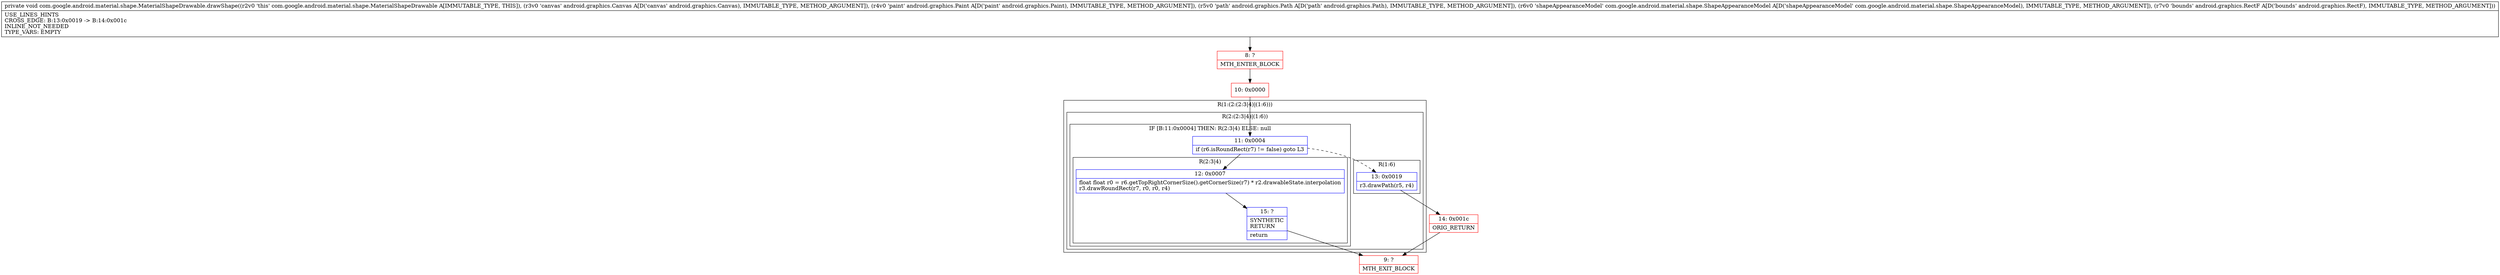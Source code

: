 digraph "CFG forcom.google.android.material.shape.MaterialShapeDrawable.drawShape(Landroid\/graphics\/Canvas;Landroid\/graphics\/Paint;Landroid\/graphics\/Path;Lcom\/google\/android\/material\/shape\/ShapeAppearanceModel;Landroid\/graphics\/RectF;)V" {
subgraph cluster_Region_517203251 {
label = "R(1:(2:(2:3|4)|(1:6)))";
node [shape=record,color=blue];
subgraph cluster_Region_719799016 {
label = "R(2:(2:3|4)|(1:6))";
node [shape=record,color=blue];
subgraph cluster_IfRegion_115028378 {
label = "IF [B:11:0x0004] THEN: R(2:3|4) ELSE: null";
node [shape=record,color=blue];
Node_11 [shape=record,label="{11\:\ 0x0004|if (r6.isRoundRect(r7) != false) goto L3\l}"];
subgraph cluster_Region_548321586 {
label = "R(2:3|4)";
node [shape=record,color=blue];
Node_12 [shape=record,label="{12\:\ 0x0007|float float r0 = r6.getTopRightCornerSize().getCornerSize(r7) * r2.drawableState.interpolation\lr3.drawRoundRect(r7, r0, r0, r4)\l}"];
Node_15 [shape=record,label="{15\:\ ?|SYNTHETIC\lRETURN\l|return\l}"];
}
}
subgraph cluster_Region_906431483 {
label = "R(1:6)";
node [shape=record,color=blue];
Node_13 [shape=record,label="{13\:\ 0x0019|r3.drawPath(r5, r4)\l}"];
}
}
}
Node_8 [shape=record,color=red,label="{8\:\ ?|MTH_ENTER_BLOCK\l}"];
Node_10 [shape=record,color=red,label="{10\:\ 0x0000}"];
Node_9 [shape=record,color=red,label="{9\:\ ?|MTH_EXIT_BLOCK\l}"];
Node_14 [shape=record,color=red,label="{14\:\ 0x001c|ORIG_RETURN\l}"];
MethodNode[shape=record,label="{private void com.google.android.material.shape.MaterialShapeDrawable.drawShape((r2v0 'this' com.google.android.material.shape.MaterialShapeDrawable A[IMMUTABLE_TYPE, THIS]), (r3v0 'canvas' android.graphics.Canvas A[D('canvas' android.graphics.Canvas), IMMUTABLE_TYPE, METHOD_ARGUMENT]), (r4v0 'paint' android.graphics.Paint A[D('paint' android.graphics.Paint), IMMUTABLE_TYPE, METHOD_ARGUMENT]), (r5v0 'path' android.graphics.Path A[D('path' android.graphics.Path), IMMUTABLE_TYPE, METHOD_ARGUMENT]), (r6v0 'shapeAppearanceModel' com.google.android.material.shape.ShapeAppearanceModel A[D('shapeAppearanceModel' com.google.android.material.shape.ShapeAppearanceModel), IMMUTABLE_TYPE, METHOD_ARGUMENT]), (r7v0 'bounds' android.graphics.RectF A[D('bounds' android.graphics.RectF), IMMUTABLE_TYPE, METHOD_ARGUMENT]))  | USE_LINES_HINTS\lCROSS_EDGE: B:13:0x0019 \-\> B:14:0x001c\lINLINE_NOT_NEEDED\lTYPE_VARS: EMPTY\l}"];
MethodNode -> Node_8;Node_11 -> Node_12;
Node_11 -> Node_13[style=dashed];
Node_12 -> Node_15;
Node_15 -> Node_9;
Node_13 -> Node_14;
Node_8 -> Node_10;
Node_10 -> Node_11;
Node_14 -> Node_9;
}

